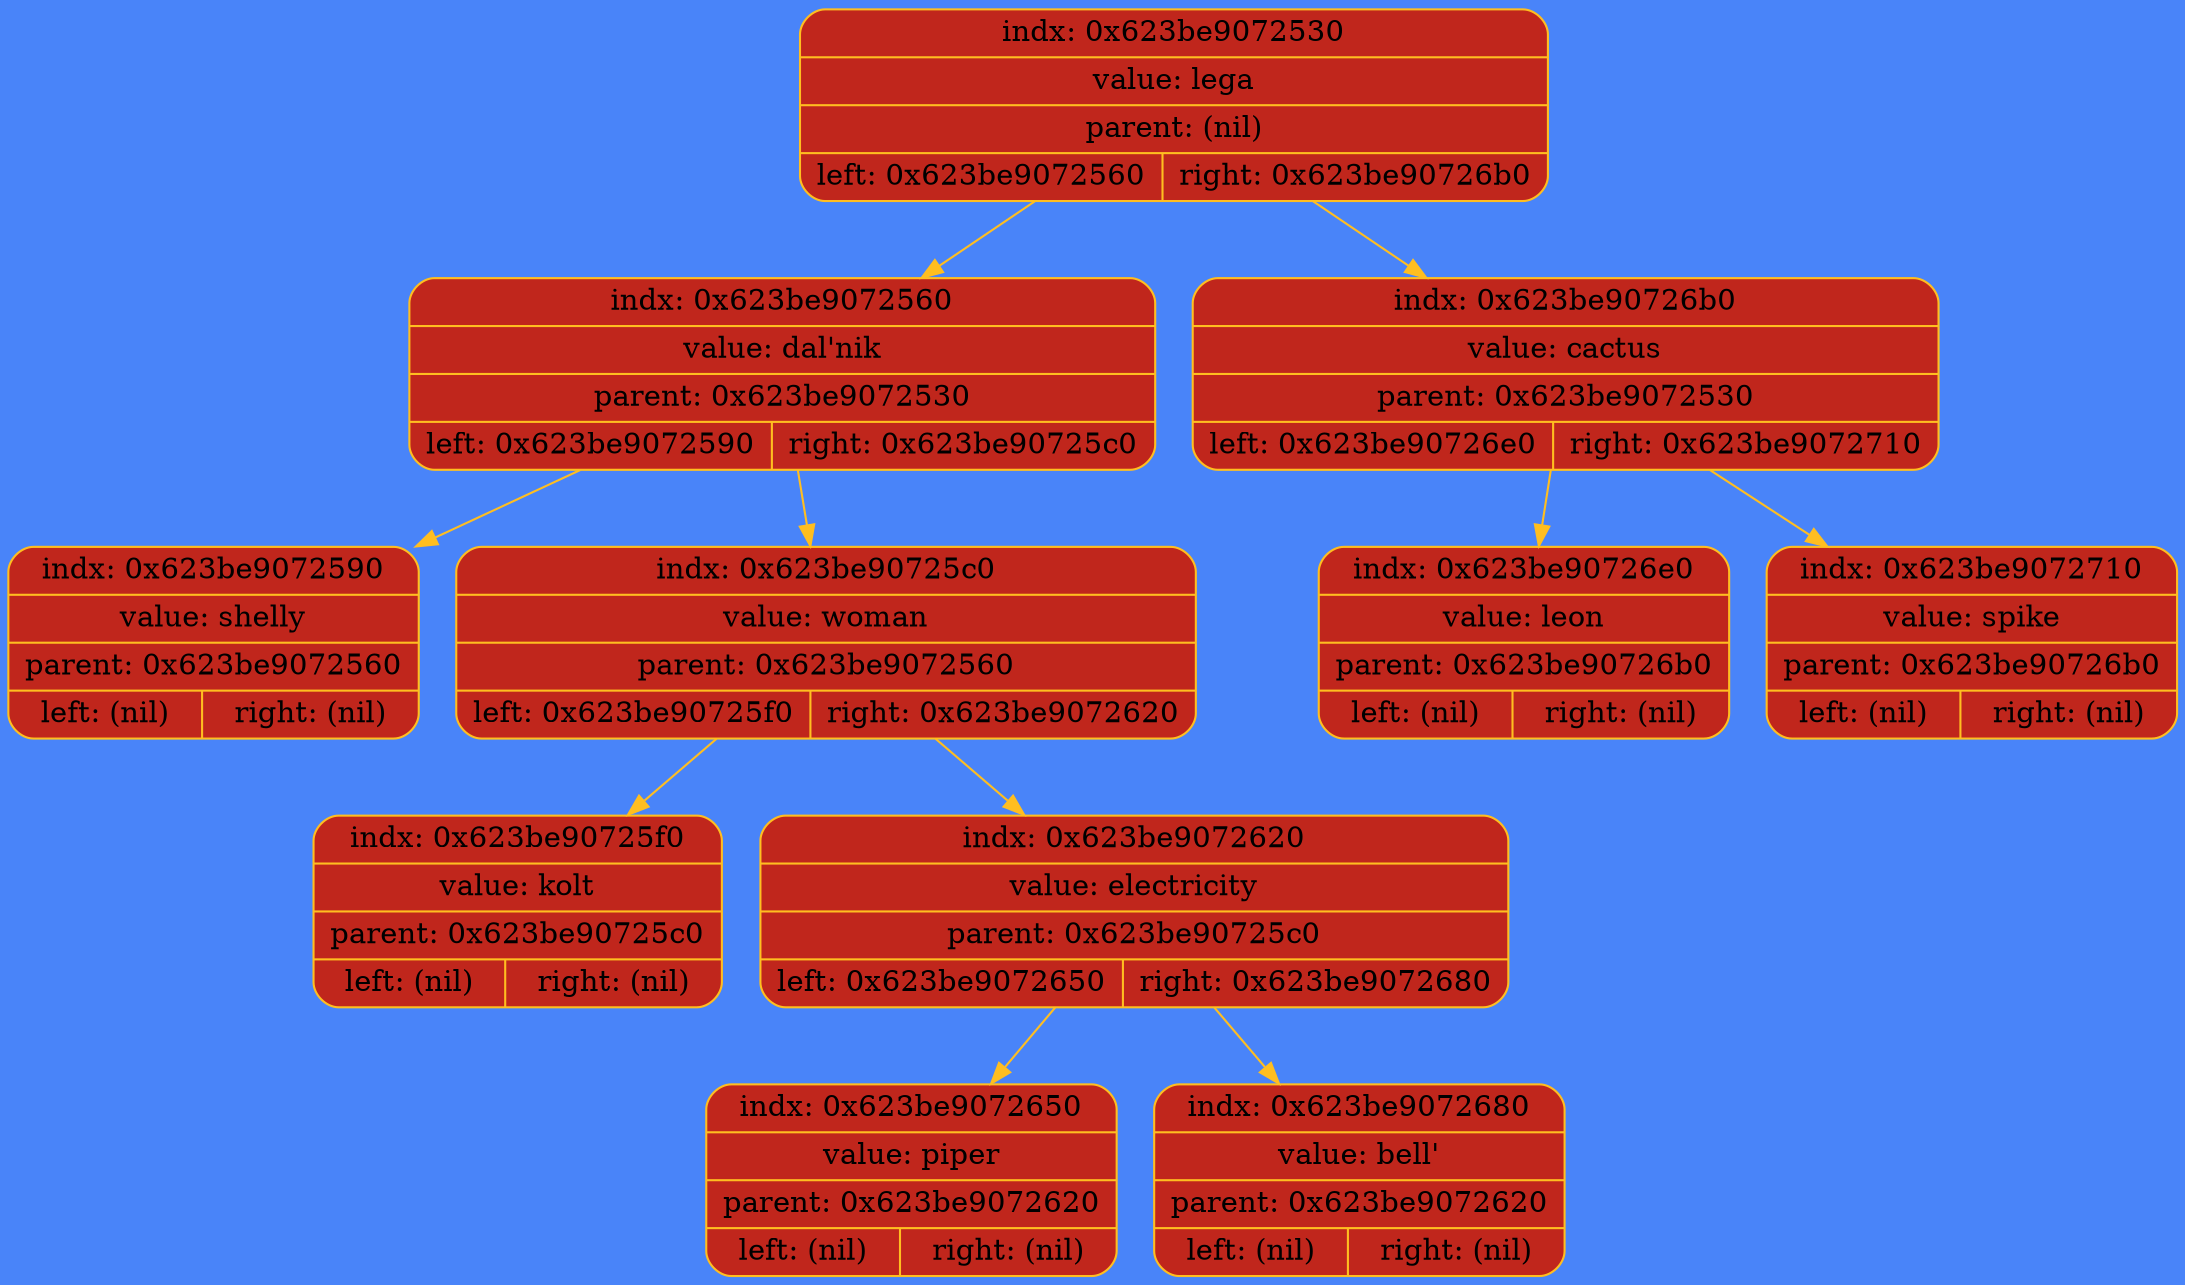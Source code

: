 digraph Tree {
	rankdir = TB;
	node [shape = record];
	edge [color = "#FFBE20"];
	bgcolor = "#4984F9";
	node0x623be9072530 [color = "#FFBE20", shape = Mrecord, style = filled, fillcolor = "#C0261C", label = "{indx: 0x623be9072530 | value: lega | parent: (nil) | { left: 0x623be9072560 | right: 0x623be90726b0}}"];
		node0x623be9072530 -> node0x623be9072560
	node0x623be9072560 [color = "#FFBE20", shape = Mrecord, style = filled, fillcolor = "#C0261C", label = "{indx: 0x623be9072560 | value: dal'nik | parent: 0x623be9072530 | { left: 0x623be9072590 | right: 0x623be90725c0}}"];
		node0x623be9072560 -> node0x623be9072590
	node0x623be9072590 [color = "#FFBE20", shape = Mrecord, style = filled, fillcolor = "#C0261C", label = "{indx: 0x623be9072590 | value: shelly | parent: 0x623be9072560 | { left: (nil) | right: (nil)}}"];
		node0x623be9072560 -> node0x623be90725c0
	node0x623be90725c0 [color = "#FFBE20", shape = Mrecord, style = filled, fillcolor = "#C0261C", label = "{indx: 0x623be90725c0 | value: woman | parent: 0x623be9072560 | { left: 0x623be90725f0 | right: 0x623be9072620}}"];
		node0x623be90725c0 -> node0x623be90725f0
	node0x623be90725f0 [color = "#FFBE20", shape = Mrecord, style = filled, fillcolor = "#C0261C", label = "{indx: 0x623be90725f0 | value: kolt | parent: 0x623be90725c0 | { left: (nil) | right: (nil)}}"];
		node0x623be90725c0 -> node0x623be9072620
	node0x623be9072620 [color = "#FFBE20", shape = Mrecord, style = filled, fillcolor = "#C0261C", label = "{indx: 0x623be9072620 | value: electricity | parent: 0x623be90725c0 | { left: 0x623be9072650 | right: 0x623be9072680}}"];
		node0x623be9072620 -> node0x623be9072650
	node0x623be9072650 [color = "#FFBE20", shape = Mrecord, style = filled, fillcolor = "#C0261C", label = "{indx: 0x623be9072650 | value: piper | parent: 0x623be9072620 | { left: (nil) | right: (nil)}}"];
		node0x623be9072620 -> node0x623be9072680
	node0x623be9072680 [color = "#FFBE20", shape = Mrecord, style = filled, fillcolor = "#C0261C", label = "{indx: 0x623be9072680 | value: bell' | parent: 0x623be9072620 | { left: (nil) | right: (nil)}}"];
		node0x623be9072530 -> node0x623be90726b0
	node0x623be90726b0 [color = "#FFBE20", shape = Mrecord, style = filled, fillcolor = "#C0261C", label = "{indx: 0x623be90726b0 | value: cactus | parent: 0x623be9072530 | { left: 0x623be90726e0 | right: 0x623be9072710}}"];
		node0x623be90726b0 -> node0x623be90726e0
	node0x623be90726e0 [color = "#FFBE20", shape = Mrecord, style = filled, fillcolor = "#C0261C", label = "{indx: 0x623be90726e0 | value: leon | parent: 0x623be90726b0 | { left: (nil) | right: (nil)}}"];
		node0x623be90726b0 -> node0x623be9072710
	node0x623be9072710 [color = "#FFBE20", shape = Mrecord, style = filled, fillcolor = "#C0261C", label = "{indx: 0x623be9072710 | value: spike | parent: 0x623be90726b0 | { left: (nil) | right: (nil)}}"];
}
